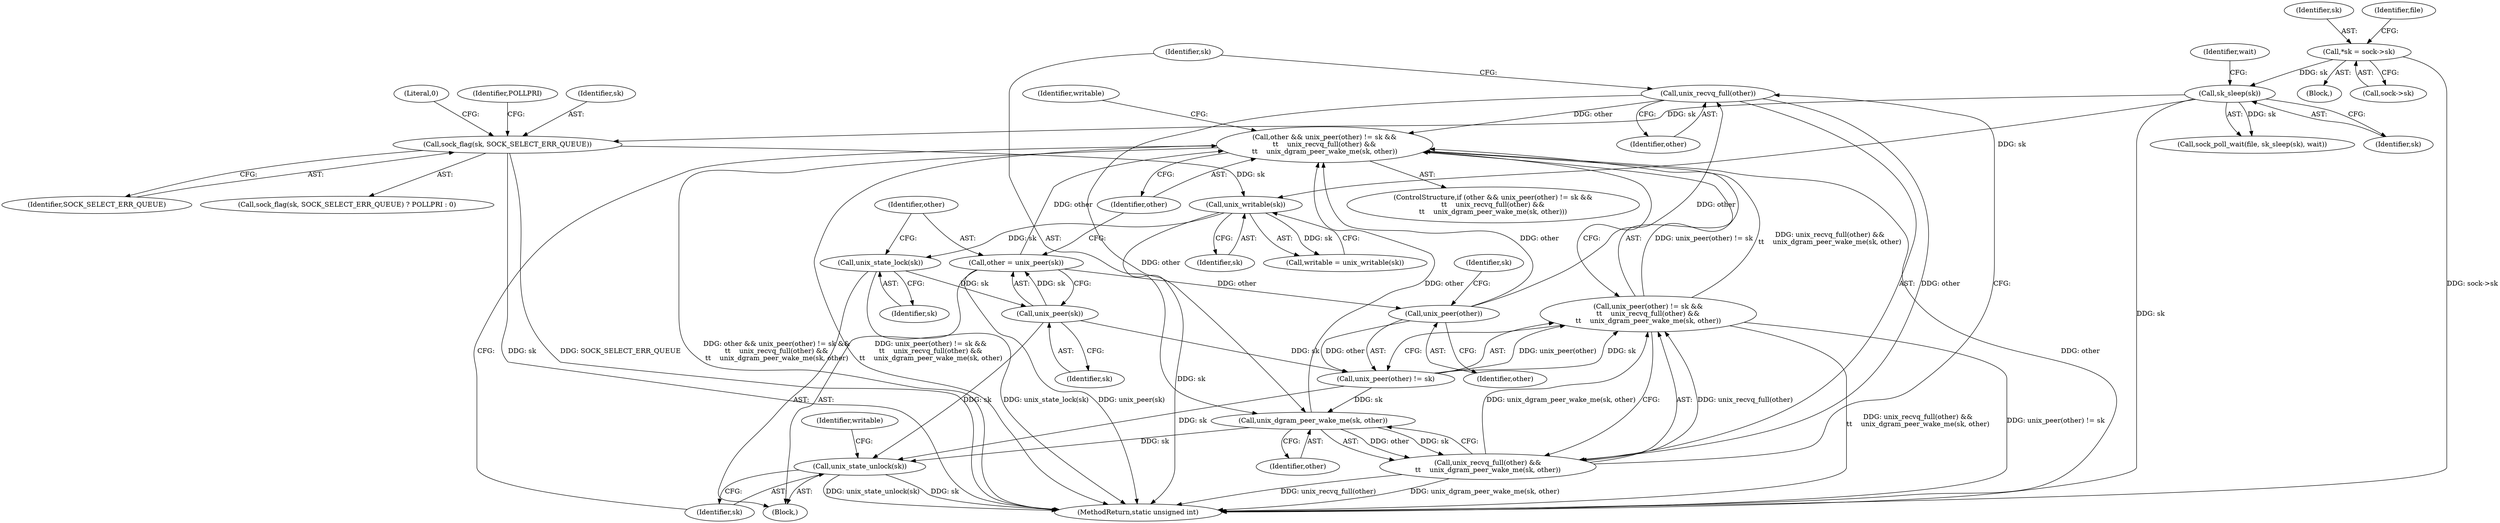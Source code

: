 digraph "0_linux_7d267278a9ece963d77eefec61630223fce08c6c_1@API" {
"1000240" [label="(Call,unix_recvq_full(other))"];
"1000236" [label="(Call,unix_peer(other))"];
"1000227" [label="(Call,other = unix_peer(sk))"];
"1000229" [label="(Call,unix_peer(sk))"];
"1000225" [label="(Call,unix_state_lock(sk))"];
"1000220" [label="(Call,unix_writable(sk))"];
"1000143" [label="(Call,sock_flag(sk, SOCK_SELECT_ERR_QUEUE))"];
"1000121" [label="(Call,sk_sleep(sk))"];
"1000111" [label="(Call,*sk = sock->sk)"];
"1000232" [label="(Call,other && unix_peer(other) != sk &&\n\t\t    unix_recvq_full(other) &&\n\t\t    unix_dgram_peer_wake_me(sk, other))"];
"1000239" [label="(Call,unix_recvq_full(other) &&\n\t\t    unix_dgram_peer_wake_me(sk, other))"];
"1000234" [label="(Call,unix_peer(other) != sk &&\n\t\t    unix_recvq_full(other) &&\n\t\t    unix_dgram_peer_wake_me(sk, other))"];
"1000242" [label="(Call,unix_dgram_peer_wake_me(sk, other))"];
"1000248" [label="(Call,unix_state_unlock(sk))"];
"1000121" [label="(Call,sk_sleep(sk))"];
"1000241" [label="(Identifier,other)"];
"1000236" [label="(Call,unix_peer(other))"];
"1000228" [label="(Identifier,other)"];
"1000230" [label="(Identifier,sk)"];
"1000233" [label="(Identifier,other)"];
"1000225" [label="(Call,unix_state_lock(sk))"];
"1000147" [label="(Literal,0)"];
"1000239" [label="(Call,unix_recvq_full(other) &&\n\t\t    unix_dgram_peer_wake_me(sk, other))"];
"1000113" [label="(Call,sock->sk)"];
"1000145" [label="(Identifier,SOCK_SELECT_ERR_QUEUE)"];
"1000232" [label="(Call,other && unix_peer(other) != sk &&\n\t\t    unix_recvq_full(other) &&\n\t\t    unix_dgram_peer_wake_me(sk, other))"];
"1000270" [label="(MethodReturn,static unsigned int)"];
"1000112" [label="(Identifier,sk)"];
"1000218" [label="(Call,writable = unix_writable(sk))"];
"1000231" [label="(ControlStructure,if (other && unix_peer(other) != sk &&\n\t\t    unix_recvq_full(other) &&\n\t\t    unix_dgram_peer_wake_me(sk, other)))"];
"1000146" [label="(Identifier,POLLPRI)"];
"1000221" [label="(Identifier,sk)"];
"1000234" [label="(Call,unix_peer(other) != sk &&\n\t\t    unix_recvq_full(other) &&\n\t\t    unix_dgram_peer_wake_me(sk, other))"];
"1000251" [label="(Identifier,writable)"];
"1000248" [label="(Call,unix_state_unlock(sk))"];
"1000242" [label="(Call,unix_dgram_peer_wake_me(sk, other))"];
"1000235" [label="(Call,unix_peer(other) != sk)"];
"1000122" [label="(Identifier,sk)"];
"1000220" [label="(Call,unix_writable(sk))"];
"1000238" [label="(Identifier,sk)"];
"1000111" [label="(Call,*sk = sock->sk)"];
"1000227" [label="(Call,other = unix_peer(sk))"];
"1000249" [label="(Identifier,sk)"];
"1000237" [label="(Identifier,other)"];
"1000144" [label="(Identifier,sk)"];
"1000119" [label="(Call,sock_poll_wait(file, sk_sleep(sk), wait))"];
"1000142" [label="(Call,sock_flag(sk, SOCK_SELECT_ERR_QUEUE) ? POLLPRI : 0)"];
"1000120" [label="(Identifier,file)"];
"1000226" [label="(Identifier,sk)"];
"1000229" [label="(Call,unix_peer(sk))"];
"1000244" [label="(Identifier,other)"];
"1000109" [label="(Block,)"];
"1000224" [label="(Block,)"];
"1000123" [label="(Identifier,wait)"];
"1000246" [label="(Identifier,writable)"];
"1000243" [label="(Identifier,sk)"];
"1000143" [label="(Call,sock_flag(sk, SOCK_SELECT_ERR_QUEUE))"];
"1000240" [label="(Call,unix_recvq_full(other))"];
"1000240" -> "1000239"  [label="AST: "];
"1000240" -> "1000241"  [label="CFG: "];
"1000241" -> "1000240"  [label="AST: "];
"1000243" -> "1000240"  [label="CFG: "];
"1000239" -> "1000240"  [label="CFG: "];
"1000240" -> "1000232"  [label="DDG: other"];
"1000240" -> "1000239"  [label="DDG: other"];
"1000236" -> "1000240"  [label="DDG: other"];
"1000240" -> "1000242"  [label="DDG: other"];
"1000236" -> "1000235"  [label="AST: "];
"1000236" -> "1000237"  [label="CFG: "];
"1000237" -> "1000236"  [label="AST: "];
"1000238" -> "1000236"  [label="CFG: "];
"1000236" -> "1000232"  [label="DDG: other"];
"1000236" -> "1000235"  [label="DDG: other"];
"1000227" -> "1000236"  [label="DDG: other"];
"1000227" -> "1000224"  [label="AST: "];
"1000227" -> "1000229"  [label="CFG: "];
"1000228" -> "1000227"  [label="AST: "];
"1000229" -> "1000227"  [label="AST: "];
"1000233" -> "1000227"  [label="CFG: "];
"1000227" -> "1000270"  [label="DDG: unix_peer(sk)"];
"1000229" -> "1000227"  [label="DDG: sk"];
"1000227" -> "1000232"  [label="DDG: other"];
"1000229" -> "1000230"  [label="CFG: "];
"1000230" -> "1000229"  [label="AST: "];
"1000225" -> "1000229"  [label="DDG: sk"];
"1000229" -> "1000235"  [label="DDG: sk"];
"1000229" -> "1000248"  [label="DDG: sk"];
"1000225" -> "1000224"  [label="AST: "];
"1000225" -> "1000226"  [label="CFG: "];
"1000226" -> "1000225"  [label="AST: "];
"1000228" -> "1000225"  [label="CFG: "];
"1000225" -> "1000270"  [label="DDG: unix_state_lock(sk)"];
"1000220" -> "1000225"  [label="DDG: sk"];
"1000220" -> "1000218"  [label="AST: "];
"1000220" -> "1000221"  [label="CFG: "];
"1000221" -> "1000220"  [label="AST: "];
"1000218" -> "1000220"  [label="CFG: "];
"1000220" -> "1000270"  [label="DDG: sk"];
"1000220" -> "1000218"  [label="DDG: sk"];
"1000143" -> "1000220"  [label="DDG: sk"];
"1000121" -> "1000220"  [label="DDG: sk"];
"1000143" -> "1000142"  [label="AST: "];
"1000143" -> "1000145"  [label="CFG: "];
"1000144" -> "1000143"  [label="AST: "];
"1000145" -> "1000143"  [label="AST: "];
"1000146" -> "1000143"  [label="CFG: "];
"1000147" -> "1000143"  [label="CFG: "];
"1000143" -> "1000270"  [label="DDG: sk"];
"1000143" -> "1000270"  [label="DDG: SOCK_SELECT_ERR_QUEUE"];
"1000121" -> "1000143"  [label="DDG: sk"];
"1000121" -> "1000119"  [label="AST: "];
"1000121" -> "1000122"  [label="CFG: "];
"1000122" -> "1000121"  [label="AST: "];
"1000123" -> "1000121"  [label="CFG: "];
"1000121" -> "1000270"  [label="DDG: sk"];
"1000121" -> "1000119"  [label="DDG: sk"];
"1000111" -> "1000121"  [label="DDG: sk"];
"1000111" -> "1000109"  [label="AST: "];
"1000111" -> "1000113"  [label="CFG: "];
"1000112" -> "1000111"  [label="AST: "];
"1000113" -> "1000111"  [label="AST: "];
"1000120" -> "1000111"  [label="CFG: "];
"1000111" -> "1000270"  [label="DDG: sock->sk"];
"1000232" -> "1000231"  [label="AST: "];
"1000232" -> "1000233"  [label="CFG: "];
"1000232" -> "1000234"  [label="CFG: "];
"1000233" -> "1000232"  [label="AST: "];
"1000234" -> "1000232"  [label="AST: "];
"1000246" -> "1000232"  [label="CFG: "];
"1000249" -> "1000232"  [label="CFG: "];
"1000232" -> "1000270"  [label="DDG: other"];
"1000232" -> "1000270"  [label="DDG: other && unix_peer(other) != sk &&\n\t\t    unix_recvq_full(other) &&\n\t\t    unix_dgram_peer_wake_me(sk, other)"];
"1000232" -> "1000270"  [label="DDG: unix_peer(other) != sk &&\n\t\t    unix_recvq_full(other) &&\n\t\t    unix_dgram_peer_wake_me(sk, other)"];
"1000242" -> "1000232"  [label="DDG: other"];
"1000234" -> "1000232"  [label="DDG: unix_peer(other) != sk"];
"1000234" -> "1000232"  [label="DDG: unix_recvq_full(other) &&\n\t\t    unix_dgram_peer_wake_me(sk, other)"];
"1000239" -> "1000234"  [label="AST: "];
"1000239" -> "1000242"  [label="CFG: "];
"1000242" -> "1000239"  [label="AST: "];
"1000234" -> "1000239"  [label="CFG: "];
"1000239" -> "1000270"  [label="DDG: unix_recvq_full(other)"];
"1000239" -> "1000270"  [label="DDG: unix_dgram_peer_wake_me(sk, other)"];
"1000239" -> "1000234"  [label="DDG: unix_recvq_full(other)"];
"1000239" -> "1000234"  [label="DDG: unix_dgram_peer_wake_me(sk, other)"];
"1000242" -> "1000239"  [label="DDG: sk"];
"1000242" -> "1000239"  [label="DDG: other"];
"1000234" -> "1000235"  [label="CFG: "];
"1000235" -> "1000234"  [label="AST: "];
"1000234" -> "1000270"  [label="DDG: unix_recvq_full(other) &&\n\t\t    unix_dgram_peer_wake_me(sk, other)"];
"1000234" -> "1000270"  [label="DDG: unix_peer(other) != sk"];
"1000235" -> "1000234"  [label="DDG: unix_peer(other)"];
"1000235" -> "1000234"  [label="DDG: sk"];
"1000242" -> "1000244"  [label="CFG: "];
"1000243" -> "1000242"  [label="AST: "];
"1000244" -> "1000242"  [label="AST: "];
"1000235" -> "1000242"  [label="DDG: sk"];
"1000242" -> "1000248"  [label="DDG: sk"];
"1000248" -> "1000224"  [label="AST: "];
"1000248" -> "1000249"  [label="CFG: "];
"1000249" -> "1000248"  [label="AST: "];
"1000251" -> "1000248"  [label="CFG: "];
"1000248" -> "1000270"  [label="DDG: unix_state_unlock(sk)"];
"1000248" -> "1000270"  [label="DDG: sk"];
"1000235" -> "1000248"  [label="DDG: sk"];
}

